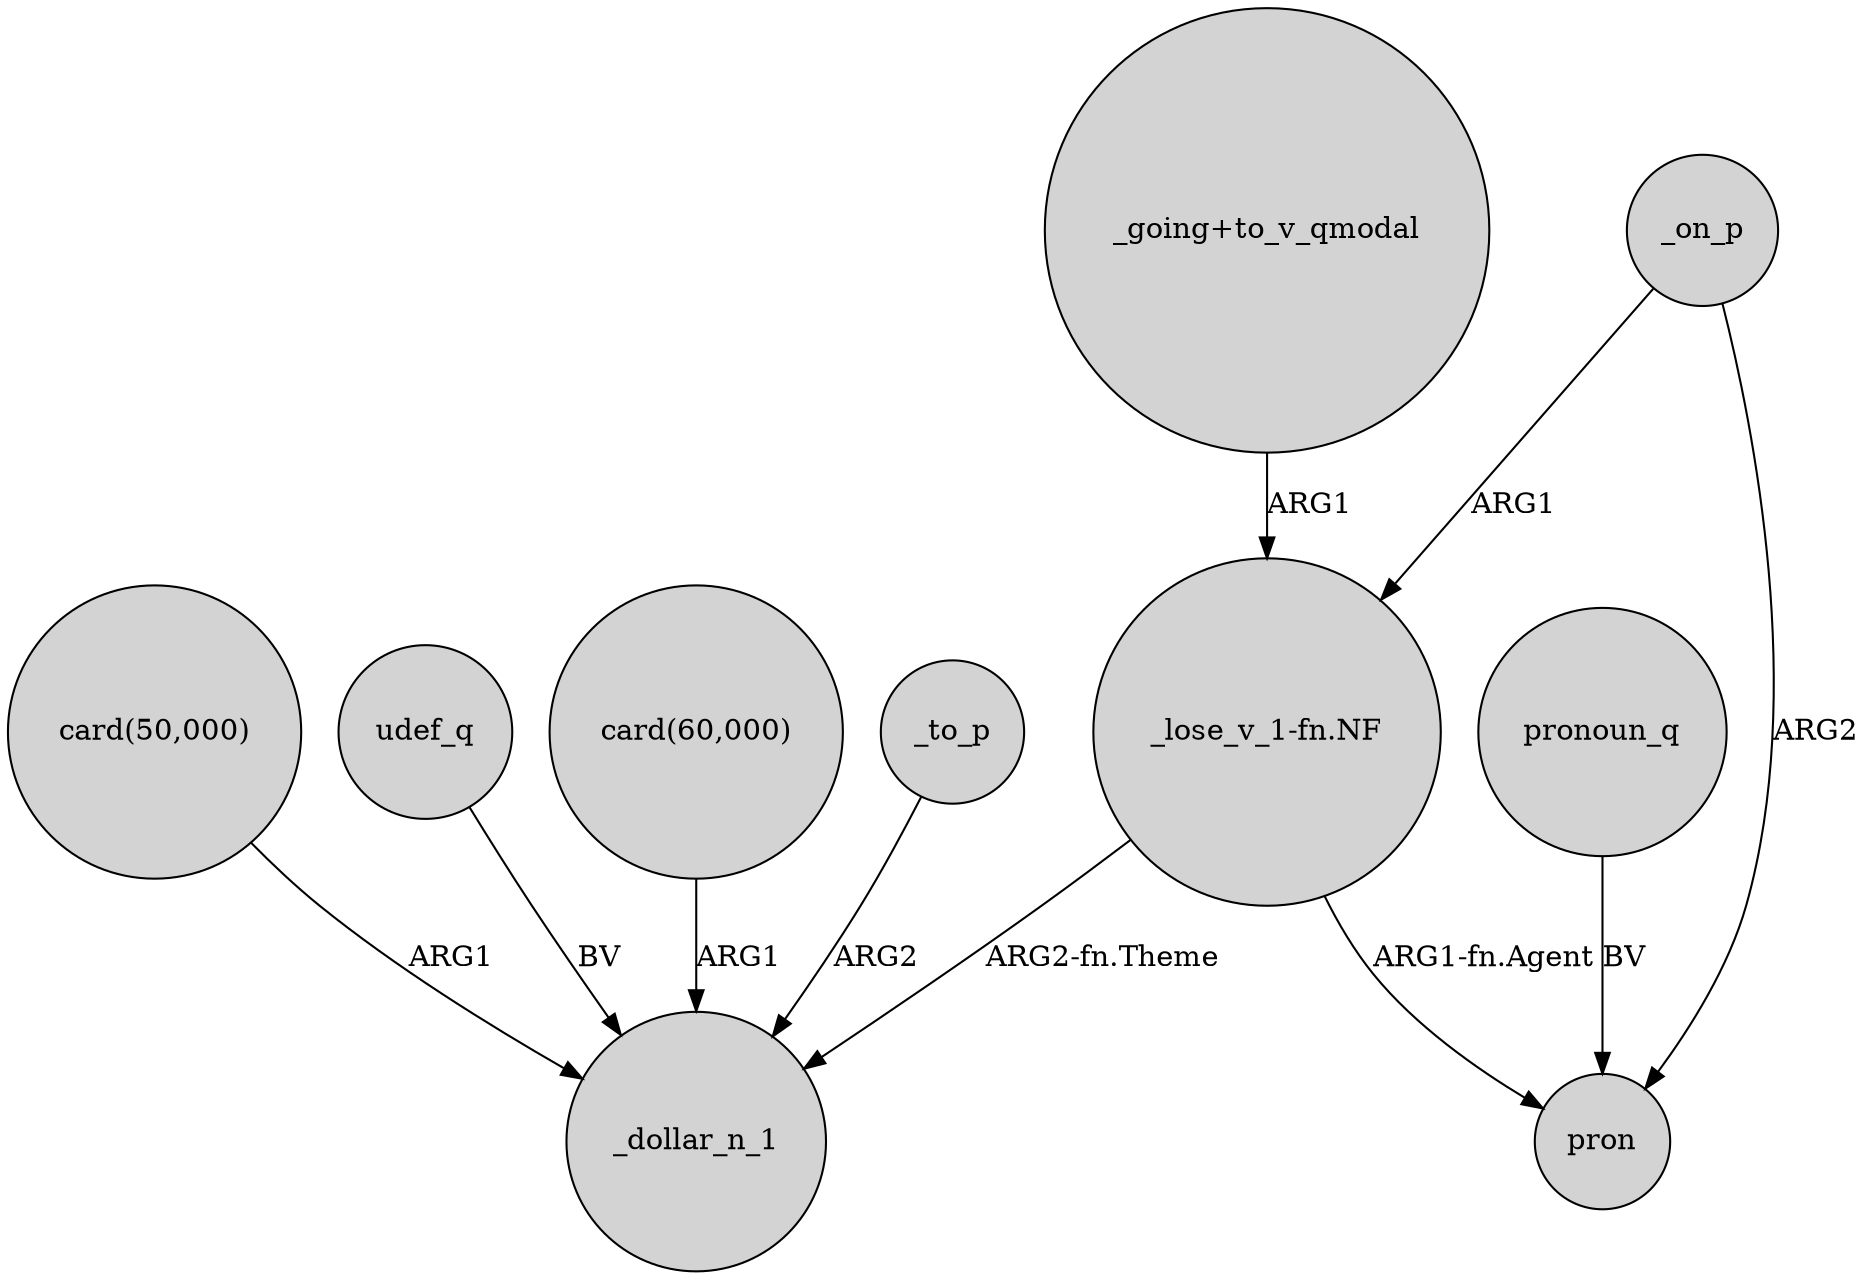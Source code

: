 digraph {
	node [shape=circle style=filled]
	"_going+to_v_qmodal" -> "_lose_v_1-fn.NF" [label=ARG1]
	"card(60,000)" -> _dollar_n_1 [label=ARG1]
	_to_p -> _dollar_n_1 [label=ARG2]
	"_lose_v_1-fn.NF" -> _dollar_n_1 [label="ARG2-fn.Theme"]
	_on_p -> pron [label=ARG2]
	"card(50,000)" -> _dollar_n_1 [label=ARG1]
	"_lose_v_1-fn.NF" -> pron [label="ARG1-fn.Agent"]
	udef_q -> _dollar_n_1 [label=BV]
	_on_p -> "_lose_v_1-fn.NF" [label=ARG1]
	pronoun_q -> pron [label=BV]
}
